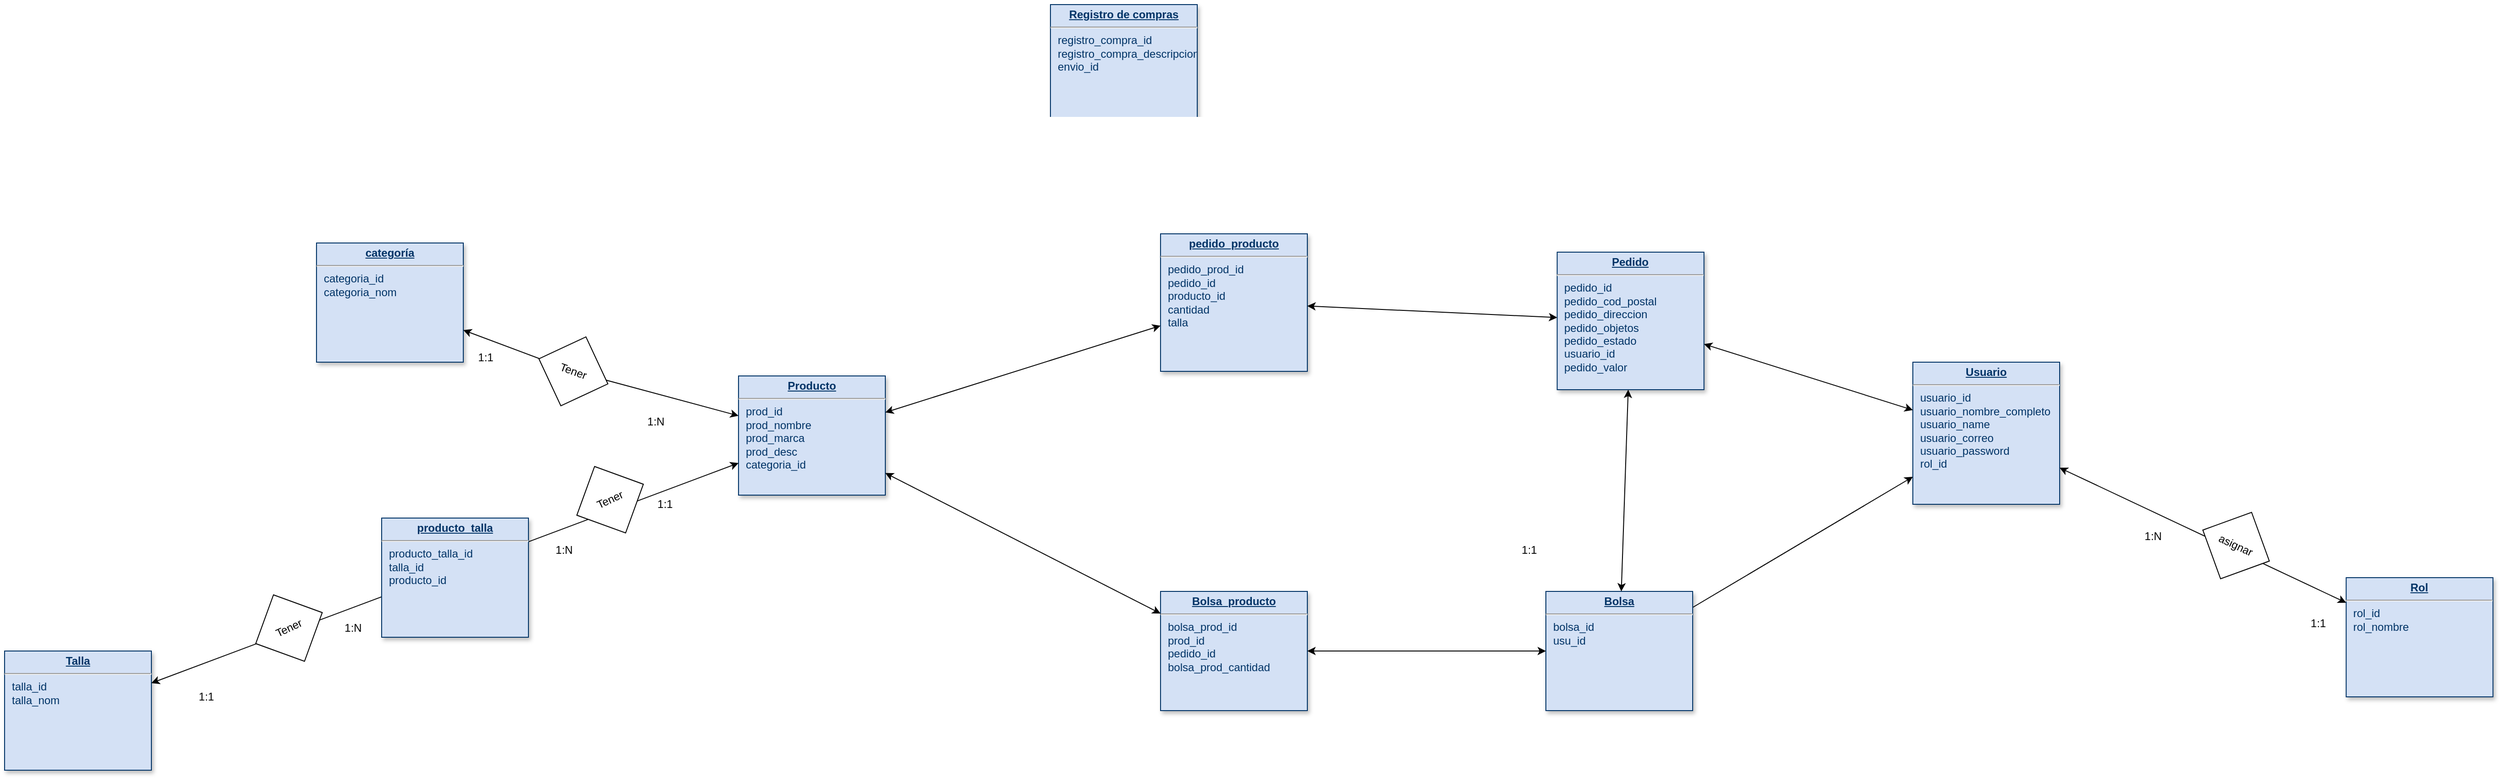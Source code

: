 <mxfile version="26.0.16">
  <diagram name="Page-1" id="efa7a0a1-bf9b-a30e-e6df-94a7791c09e9">
    <mxGraphModel dx="4562" dy="2299" grid="1" gridSize="10" guides="1" tooltips="1" connect="1" arrows="1" fold="1" page="1" pageScale="1" pageWidth="826" pageHeight="1169" background="none" math="0" shadow="0">
      <root>
        <mxCell id="0" />
        <mxCell id="1" parent="0" />
        <mxCell id="ykSJxBJexptD3yrWVV40-30" value="&lt;p style=&quot;margin: 0px; margin-top: 4px; text-align: center; text-decoration: underline;&quot;&gt;&lt;b&gt;Producto&lt;/b&gt;&lt;/p&gt;&lt;hr&gt;&lt;p style=&quot;margin: 0px; margin-left: 8px;&quot;&gt;prod_id&lt;/p&gt;&lt;p style=&quot;margin: 0px; margin-left: 8px;&quot;&gt;prod_nombre&lt;/p&gt;&lt;p style=&quot;margin: 0px; margin-left: 8px;&quot;&gt;prod_marca&lt;/p&gt;&lt;p style=&quot;margin: 0px; margin-left: 8px;&quot;&gt;prod_desc&lt;/p&gt;&lt;p style=&quot;margin: 0px; margin-left: 8px;&quot;&gt;categoria_id&lt;/p&gt;" style="verticalAlign=top;align=left;overflow=fill;fontSize=12;fontFamily=Helvetica;html=1;strokeColor=#003366;shadow=1;fillColor=#D4E1F5;fontColor=#003366" vertex="1" parent="1">
          <mxGeometry x="-930.0" y="305.0" width="160" height="130" as="geometry" />
        </mxCell>
        <mxCell id="ykSJxBJexptD3yrWVV40-32" value="&lt;p style=&quot;margin: 0px; margin-top: 4px; text-align: center; text-decoration: underline;&quot;&gt;&lt;b&gt;Pedido&lt;/b&gt;&lt;/p&gt;&lt;hr&gt;&lt;p style=&quot;margin: 0px; margin-left: 8px;&quot;&gt;pedido_id&lt;/p&gt;&lt;p style=&quot;margin: 0px; margin-left: 8px;&quot;&gt;pedido_cod_postal&lt;/p&gt;&lt;p style=&quot;margin: 0px; margin-left: 8px;&quot;&gt;pedido_direccion&lt;/p&gt;&lt;p style=&quot;margin: 0px; margin-left: 8px;&quot;&gt;pedido_objetos&lt;/p&gt;&lt;p style=&quot;margin: 0px; margin-left: 8px;&quot;&gt;pedido_estado&lt;/p&gt;&lt;p style=&quot;margin: 0px; margin-left: 8px;&quot;&gt;usuario_id&lt;/p&gt;&lt;p style=&quot;margin: 0px; margin-left: 8px;&quot;&gt;pedido_valor&lt;/p&gt;" style="verticalAlign=top;align=left;overflow=fill;fontSize=12;fontFamily=Helvetica;html=1;strokeColor=#003366;shadow=1;fillColor=#D4E1F5;fontColor=#003366" vertex="1" parent="1">
          <mxGeometry x="-37.67" y="170" width="160" height="150" as="geometry" />
        </mxCell>
        <mxCell id="ykSJxBJexptD3yrWVV40-33" value="&lt;p style=&quot;margin: 0px; margin-top: 4px; text-align: center; text-decoration: underline;&quot;&gt;&lt;b&gt;Registro de compras&lt;/b&gt;&lt;/p&gt;&lt;hr&gt;&lt;p style=&quot;margin: 0px; margin-left: 8px;&quot;&gt;registro_compra_id&lt;/p&gt;&lt;p style=&quot;margin: 0px; margin-left: 8px;&quot;&gt;&lt;span style=&quot;background-color: transparent; color: light-dark(rgb(0, 51, 102), rgb(161, 205, 249));&quot;&gt;registro_compra&lt;/span&gt;_descripcion&lt;/p&gt;&lt;p style=&quot;margin: 0px; margin-left: 8px;&quot;&gt;envio_id&lt;/p&gt;&lt;p style=&quot;margin: 0px; margin-left: 8px;&quot;&gt;&lt;br&gt;&lt;/p&gt;&lt;p style=&quot;margin: 0px; margin-left: 8px;&quot;&gt;&lt;br&gt;&lt;/p&gt;" style="verticalAlign=top;align=left;overflow=fill;fontSize=12;fontFamily=Helvetica;html=1;strokeColor=#003366;shadow=1;fillColor=#D4E1F5;fontColor=#003366" vertex="1" parent="1">
          <mxGeometry x="-590.0" y="-100.0" width="160" height="130" as="geometry" />
        </mxCell>
        <mxCell id="ykSJxBJexptD3yrWVV40-94" style="edgeStyle=none;rounded=0;orthogonalLoop=1;jettySize=auto;html=1;" edge="1" parent="1" source="ykSJxBJexptD3yrWVV40-34" target="ykSJxBJexptD3yrWVV40-36">
          <mxGeometry relative="1" as="geometry" />
        </mxCell>
        <mxCell id="ykSJxBJexptD3yrWVV40-34" value="&lt;p style=&quot;margin: 0px; margin-top: 4px; text-align: center; text-decoration: underline;&quot;&gt;&lt;b&gt;Bolsa&lt;/b&gt;&lt;/p&gt;&lt;hr&gt;&lt;p style=&quot;margin: 0px; margin-left: 8px;&quot;&gt;bolsa_id&lt;/p&gt;&lt;p style=&quot;margin: 0px; margin-left: 8px;&quot;&gt;usu_id&lt;/p&gt;" style="verticalAlign=top;align=left;overflow=fill;fontSize=12;fontFamily=Helvetica;html=1;strokeColor=#003366;shadow=1;fillColor=#D4E1F5;fontColor=#003366" vertex="1" parent="1">
          <mxGeometry x="-50.0" y="540.0" width="160" height="130" as="geometry" />
        </mxCell>
        <mxCell id="ykSJxBJexptD3yrWVV40-36" value="&lt;p style=&quot;margin: 0px; margin-top: 4px; text-align: center; text-decoration: underline;&quot;&gt;&lt;b&gt;Usuario&lt;/b&gt;&lt;/p&gt;&lt;hr&gt;&lt;p style=&quot;margin: 0px; margin-left: 8px;&quot;&gt;&lt;span style=&quot;background-color: transparent; color: light-dark(rgb(0, 51, 102), rgb(161, 205, 249));&quot;&gt;usuario_i&lt;/span&gt;d&lt;/p&gt;&lt;p style=&quot;margin: 0px; margin-left: 8px;&quot;&gt;&lt;span style=&quot;background-color: transparent; color: light-dark(rgb(0, 51, 102), rgb(161, 205, 249));&quot;&gt;usuario_&lt;/span&gt;nombre_completo&lt;/p&gt;&lt;p style=&quot;margin: 0px; margin-left: 8px;&quot;&gt;&lt;span style=&quot;background-color: transparent; color: light-dark(rgb(0, 51, 102), rgb(161, 205, 249));&quot;&gt;usuario_name&lt;/span&gt;&lt;/p&gt;&lt;p style=&quot;margin: 0px; margin-left: 8px;&quot;&gt;&lt;span style=&quot;background-color: transparent; color: light-dark(rgb(0, 51, 102), rgb(161, 205, 249));&quot;&gt;usuario_&lt;/span&gt;correo&lt;/p&gt;&lt;p style=&quot;margin: 0px; margin-left: 8px;&quot;&gt;&lt;span style=&quot;background-color: transparent; color: light-dark(rgb(0, 51, 102), rgb(161, 205, 249));&quot;&gt;usuario_&lt;/span&gt;password&lt;/p&gt;&lt;p style=&quot;margin: 0px; margin-left: 8px;&quot;&gt;rol_id&lt;/p&gt;&lt;p style=&quot;margin: 0px; margin-left: 8px;&quot;&gt;&lt;br&gt;&lt;/p&gt;" style="verticalAlign=top;align=left;overflow=fill;fontSize=12;fontFamily=Helvetica;html=1;strokeColor=#003366;shadow=1;fillColor=#D4E1F5;fontColor=#003366" vertex="1" parent="1">
          <mxGeometry x="350" y="290" width="160" height="155" as="geometry" />
        </mxCell>
        <mxCell id="ykSJxBJexptD3yrWVV40-38" value="&lt;p style=&quot;margin: 0px; margin-top: 4px; text-align: center; text-decoration: underline;&quot;&gt;&lt;b&gt;Rol&lt;/b&gt;&lt;/p&gt;&lt;hr&gt;&lt;p style=&quot;margin: 0px; margin-left: 8px;&quot;&gt;rol_id&lt;/p&gt;&lt;p style=&quot;margin: 0px; margin-left: 8px;&quot;&gt;rol_nombre&lt;/p&gt;" style="verticalAlign=top;align=left;overflow=fill;fontSize=12;fontFamily=Helvetica;html=1;strokeColor=#003366;shadow=1;fillColor=#D4E1F5;fontColor=#003366" vertex="1" parent="1">
          <mxGeometry x="822.33" y="525" width="160" height="130" as="geometry" />
        </mxCell>
        <mxCell id="ykSJxBJexptD3yrWVV40-41" value="&lt;p style=&quot;margin: 0px; margin-top: 4px; text-align: center; text-decoration: underline;&quot;&gt;&lt;b&gt;categoría&lt;/b&gt;&lt;/p&gt;&lt;hr&gt;&lt;p style=&quot;margin: 0px; margin-left: 8px;&quot;&gt;categoria_id&lt;/p&gt;&lt;p style=&quot;margin: 0px; margin-left: 8px;&quot;&gt;categoria_nom&lt;/p&gt;" style="verticalAlign=top;align=left;overflow=fill;fontSize=12;fontFamily=Helvetica;html=1;strokeColor=#003366;shadow=1;fillColor=#D4E1F5;fontColor=#003366" vertex="1" parent="1">
          <mxGeometry x="-1390.0" y="160.0" width="160" height="130" as="geometry" />
        </mxCell>
        <mxCell id="ykSJxBJexptD3yrWVV40-42" value="&lt;p style=&quot;margin: 0px; margin-top: 4px; text-align: center; text-decoration: underline;&quot;&gt;&lt;b&gt;Talla&lt;/b&gt;&lt;/p&gt;&lt;hr&gt;&lt;p style=&quot;margin: 0px; margin-left: 8px;&quot;&gt;talla_id&lt;/p&gt;&lt;p style=&quot;margin: 0px; margin-left: 8px;&quot;&gt;talla_nom&lt;/p&gt;" style="verticalAlign=top;align=left;overflow=fill;fontSize=12;fontFamily=Helvetica;html=1;strokeColor=#003366;shadow=1;fillColor=#D4E1F5;fontColor=#003366" vertex="1" parent="1">
          <mxGeometry x="-1730.0" y="605.0" width="160" height="130" as="geometry" />
        </mxCell>
        <mxCell id="ykSJxBJexptD3yrWVV40-44" value="" style="endArrow=classic;startArrow=classic;html=1;rounded=0;" edge="1" parent="1" source="ykSJxBJexptD3yrWVV40-41" target="ykSJxBJexptD3yrWVV40-30">
          <mxGeometry width="50" height="50" relative="1" as="geometry">
            <mxPoint x="-1110" y="540" as="sourcePoint" />
            <mxPoint x="-1060" y="490" as="targetPoint" />
            <Array as="points">
              <mxPoint x="-1110" y="300" />
            </Array>
          </mxGeometry>
        </mxCell>
        <mxCell id="ykSJxBJexptD3yrWVV40-45" value="" style="endArrow=classic;startArrow=classic;html=1;rounded=0;" edge="1" parent="1" source="ykSJxBJexptD3yrWVV40-30" target="ykSJxBJexptD3yrWVV40-42">
          <mxGeometry width="50" height="50" relative="1" as="geometry">
            <mxPoint x="-1210" y="305" as="sourcePoint" />
            <mxPoint x="-990" y="433" as="targetPoint" />
          </mxGeometry>
        </mxCell>
        <mxCell id="ykSJxBJexptD3yrWVV40-47" value="" style="endArrow=classic;startArrow=classic;html=1;rounded=0;" edge="1" parent="1" source="ykSJxBJexptD3yrWVV40-34" target="ykSJxBJexptD3yrWVV40-32">
          <mxGeometry width="50" height="50" relative="1" as="geometry">
            <mxPoint x="-210.003" y="635" as="sourcePoint" />
            <mxPoint x="-537.67" y="408" as="targetPoint" />
          </mxGeometry>
        </mxCell>
        <mxCell id="ykSJxBJexptD3yrWVV40-49" value="" style="endArrow=classic;startArrow=classic;html=1;rounded=0;" edge="1" parent="1" source="ykSJxBJexptD3yrWVV40-36" target="ykSJxBJexptD3yrWVV40-38">
          <mxGeometry width="50" height="50" relative="1" as="geometry">
            <mxPoint x="692.33" y="345" as="sourcePoint" />
            <mxPoint x="618.33" y="255" as="targetPoint" />
          </mxGeometry>
        </mxCell>
        <mxCell id="ykSJxBJexptD3yrWVV40-50" value="" style="endArrow=classic;startArrow=classic;html=1;rounded=0;" edge="1" parent="1" source="ykSJxBJexptD3yrWVV40-32" target="ykSJxBJexptD3yrWVV40-36">
          <mxGeometry width="50" height="50" relative="1" as="geometry">
            <mxPoint x="575.33" y="359" as="sourcePoint" />
            <mxPoint x="705.33" y="273" as="targetPoint" />
          </mxGeometry>
        </mxCell>
        <mxCell id="ykSJxBJexptD3yrWVV40-52" value="Tener" style="rhombus;whiteSpace=wrap;html=1;rotation=20;" vertex="1" parent="1">
          <mxGeometry x="-1150" y="260" width="80" height="80" as="geometry" />
        </mxCell>
        <mxCell id="ykSJxBJexptD3yrWVV40-53" value="Tener" style="rhombus;whiteSpace=wrap;html=1;rotation=-25;" vertex="1" parent="1">
          <mxGeometry x="-1460" y="540" width="80" height="80" as="geometry" />
        </mxCell>
        <mxCell id="ykSJxBJexptD3yrWVV40-63" value="asignar" style="rhombus;whiteSpace=wrap;html=1;rotation=25;" vertex="1" parent="1">
          <mxGeometry x="662.33" y="450" width="80" height="80" as="geometry" />
        </mxCell>
        <mxCell id="ykSJxBJexptD3yrWVV40-64" value="1:N" style="text;html=1;align=center;verticalAlign=middle;whiteSpace=wrap;rounded=0;" vertex="1" parent="1">
          <mxGeometry x="-1150" y="480" width="60" height="30" as="geometry" />
        </mxCell>
        <mxCell id="ykSJxBJexptD3yrWVV40-65" value="1:1" style="text;html=1;align=center;verticalAlign=middle;whiteSpace=wrap;rounded=0;" vertex="1" parent="1">
          <mxGeometry x="-1540" y="640" width="60" height="30" as="geometry" />
        </mxCell>
        <mxCell id="ykSJxBJexptD3yrWVV40-66" value="1:1" style="text;html=1;align=center;verticalAlign=middle;whiteSpace=wrap;rounded=0;" vertex="1" parent="1">
          <mxGeometry x="-1230" y="270" width="49" height="30" as="geometry" />
        </mxCell>
        <mxCell id="ykSJxBJexptD3yrWVV40-67" value="1:N" style="text;html=1;align=center;verticalAlign=middle;whiteSpace=wrap;rounded=0;" vertex="1" parent="1">
          <mxGeometry x="-1050" y="340" width="60" height="30" as="geometry" />
        </mxCell>
        <mxCell id="ykSJxBJexptD3yrWVV40-70" value="1:1" style="text;html=1;align=center;verticalAlign=middle;whiteSpace=wrap;rounded=0;" vertex="1" parent="1">
          <mxGeometry x="-97.67" y="480" width="60" height="30" as="geometry" />
        </mxCell>
        <mxCell id="ykSJxBJexptD3yrWVV40-75" value="1:N" style="text;html=1;align=center;verticalAlign=middle;whiteSpace=wrap;rounded=0;" vertex="1" parent="1">
          <mxGeometry x="582.33" y="465" width="60" height="30" as="geometry" />
        </mxCell>
        <mxCell id="ykSJxBJexptD3yrWVV40-77" value="1:1" style="text;html=1;align=center;verticalAlign=middle;whiteSpace=wrap;rounded=0;" vertex="1" parent="1">
          <mxGeometry x="762.33" y="560" width="60" height="30" as="geometry" />
        </mxCell>
        <mxCell id="ykSJxBJexptD3yrWVV40-79" value="&lt;p style=&quot;margin: 0px; margin-top: 4px; text-align: center; text-decoration: underline;&quot;&gt;&lt;b&gt;producto_talla&lt;/b&gt;&lt;/p&gt;&lt;hr&gt;&lt;p style=&quot;margin: 0px; margin-left: 8px;&quot;&gt;producto_talla_id&lt;/p&gt;&lt;p style=&quot;margin: 0px; margin-left: 8px;&quot;&gt;talla_id&lt;/p&gt;&lt;p style=&quot;margin: 0px; margin-left: 8px;&quot;&gt;producto_id&lt;/p&gt;" style="verticalAlign=top;align=left;overflow=fill;fontSize=12;fontFamily=Helvetica;html=1;strokeColor=#003366;shadow=1;fillColor=#D4E1F5;fontColor=#003366" vertex="1" parent="1">
          <mxGeometry x="-1319.0" y="460.0" width="160" height="130" as="geometry" />
        </mxCell>
        <mxCell id="ykSJxBJexptD3yrWVV40-83" value="1:N" style="text;html=1;align=center;verticalAlign=middle;whiteSpace=wrap;rounded=0;" vertex="1" parent="1">
          <mxGeometry x="-1380" y="565" width="60" height="30" as="geometry" />
        </mxCell>
        <mxCell id="ykSJxBJexptD3yrWVV40-84" value="1:1" style="text;html=1;align=center;verticalAlign=middle;whiteSpace=wrap;rounded=0;" vertex="1" parent="1">
          <mxGeometry x="-1040" y="430" width="60" height="30" as="geometry" />
        </mxCell>
        <mxCell id="ykSJxBJexptD3yrWVV40-85" value="Tener" style="rhombus;whiteSpace=wrap;html=1;rotation=-25;" vertex="1" parent="1">
          <mxGeometry x="-1110" y="400" width="80" height="80" as="geometry" />
        </mxCell>
        <mxCell id="ykSJxBJexptD3yrWVV40-86" value="&lt;p style=&quot;margin: 0px; margin-top: 4px; text-align: center; text-decoration: underline;&quot;&gt;&lt;b&gt;Bolsa_producto&lt;/b&gt;&lt;/p&gt;&lt;hr&gt;&lt;p style=&quot;margin: 0px; margin-left: 8px;&quot;&gt;bolsa_prod_id&lt;/p&gt;&lt;p style=&quot;margin: 0px; margin-left: 8px;&quot;&gt;prod_id&lt;/p&gt;&lt;p style=&quot;margin: 0px; margin-left: 8px;&quot;&gt;pedido_id&lt;/p&gt;&lt;p style=&quot;margin: 0px; margin-left: 8px;&quot;&gt;&lt;span style=&quot;background-color: transparent; color: light-dark(rgb(0, 51, 102), rgb(161, 205, 249));&quot;&gt;bolsa_prod&lt;/span&gt;_cantidad&lt;/p&gt;" style="verticalAlign=top;align=left;overflow=fill;fontSize=12;fontFamily=Helvetica;html=1;strokeColor=#003366;shadow=1;fillColor=#D4E1F5;fontColor=#003366" vertex="1" parent="1">
          <mxGeometry x="-470.0" y="540.0" width="160" height="130" as="geometry" />
        </mxCell>
        <mxCell id="ykSJxBJexptD3yrWVV40-88" value="&lt;p style=&quot;margin: 0px; margin-top: 4px; text-align: center; text-decoration: underline;&quot;&gt;&lt;b&gt;pedido_producto&lt;/b&gt;&lt;/p&gt;&lt;hr&gt;&lt;p style=&quot;margin: 0px; margin-left: 8px;&quot;&gt;pedido_prod_id&lt;/p&gt;&lt;p style=&quot;margin: 0px; margin-left: 8px;&quot;&gt;pedido_id&lt;/p&gt;&lt;p style=&quot;margin: 0px; margin-left: 8px;&quot;&gt;producto_id&lt;/p&gt;&lt;p style=&quot;margin: 0px; margin-left: 8px;&quot;&gt;cantidad&lt;/p&gt;&lt;p style=&quot;margin: 0px; margin-left: 8px;&quot;&gt;talla&lt;/p&gt;" style="verticalAlign=top;align=left;overflow=fill;fontSize=12;fontFamily=Helvetica;html=1;strokeColor=#003366;shadow=1;fillColor=#D4E1F5;fontColor=#003366" vertex="1" parent="1">
          <mxGeometry x="-470" y="150" width="160" height="150" as="geometry" />
        </mxCell>
        <mxCell id="ykSJxBJexptD3yrWVV40-89" value="" style="endArrow=classic;startArrow=classic;html=1;rounded=0;" edge="1" parent="1" source="ykSJxBJexptD3yrWVV40-88" target="ykSJxBJexptD3yrWVV40-32">
          <mxGeometry width="50" height="50" relative="1" as="geometry">
            <mxPoint x="-200" y="690" as="sourcePoint" />
            <mxPoint x="-74" y="485" as="targetPoint" />
          </mxGeometry>
        </mxCell>
        <mxCell id="ykSJxBJexptD3yrWVV40-90" value="" style="endArrow=classic;startArrow=classic;html=1;rounded=0;fontStyle=1" edge="1" parent="1" source="ykSJxBJexptD3yrWVV40-88" target="ykSJxBJexptD3yrWVV40-30">
          <mxGeometry width="50" height="50" relative="1" as="geometry">
            <mxPoint x="-390" y="258" as="sourcePoint" />
            <mxPoint x="-108" y="377" as="targetPoint" />
          </mxGeometry>
        </mxCell>
        <mxCell id="ykSJxBJexptD3yrWVV40-91" value="" style="endArrow=classic;startArrow=classic;html=1;rounded=0;" edge="1" parent="1" source="ykSJxBJexptD3yrWVV40-30" target="ykSJxBJexptD3yrWVV40-86">
          <mxGeometry width="50" height="50" relative="1" as="geometry">
            <mxPoint x="-380" y="268" as="sourcePoint" />
            <mxPoint x="-98" y="387" as="targetPoint" />
          </mxGeometry>
        </mxCell>
        <mxCell id="ykSJxBJexptD3yrWVV40-92" value="" style="endArrow=classic;startArrow=classic;html=1;rounded=0;" edge="1" parent="1" source="ykSJxBJexptD3yrWVV40-86" target="ykSJxBJexptD3yrWVV40-34">
          <mxGeometry width="50" height="50" relative="1" as="geometry">
            <mxPoint x="-370" y="278" as="sourcePoint" />
            <mxPoint x="-88" y="397" as="targetPoint" />
          </mxGeometry>
        </mxCell>
      </root>
    </mxGraphModel>
  </diagram>
</mxfile>
